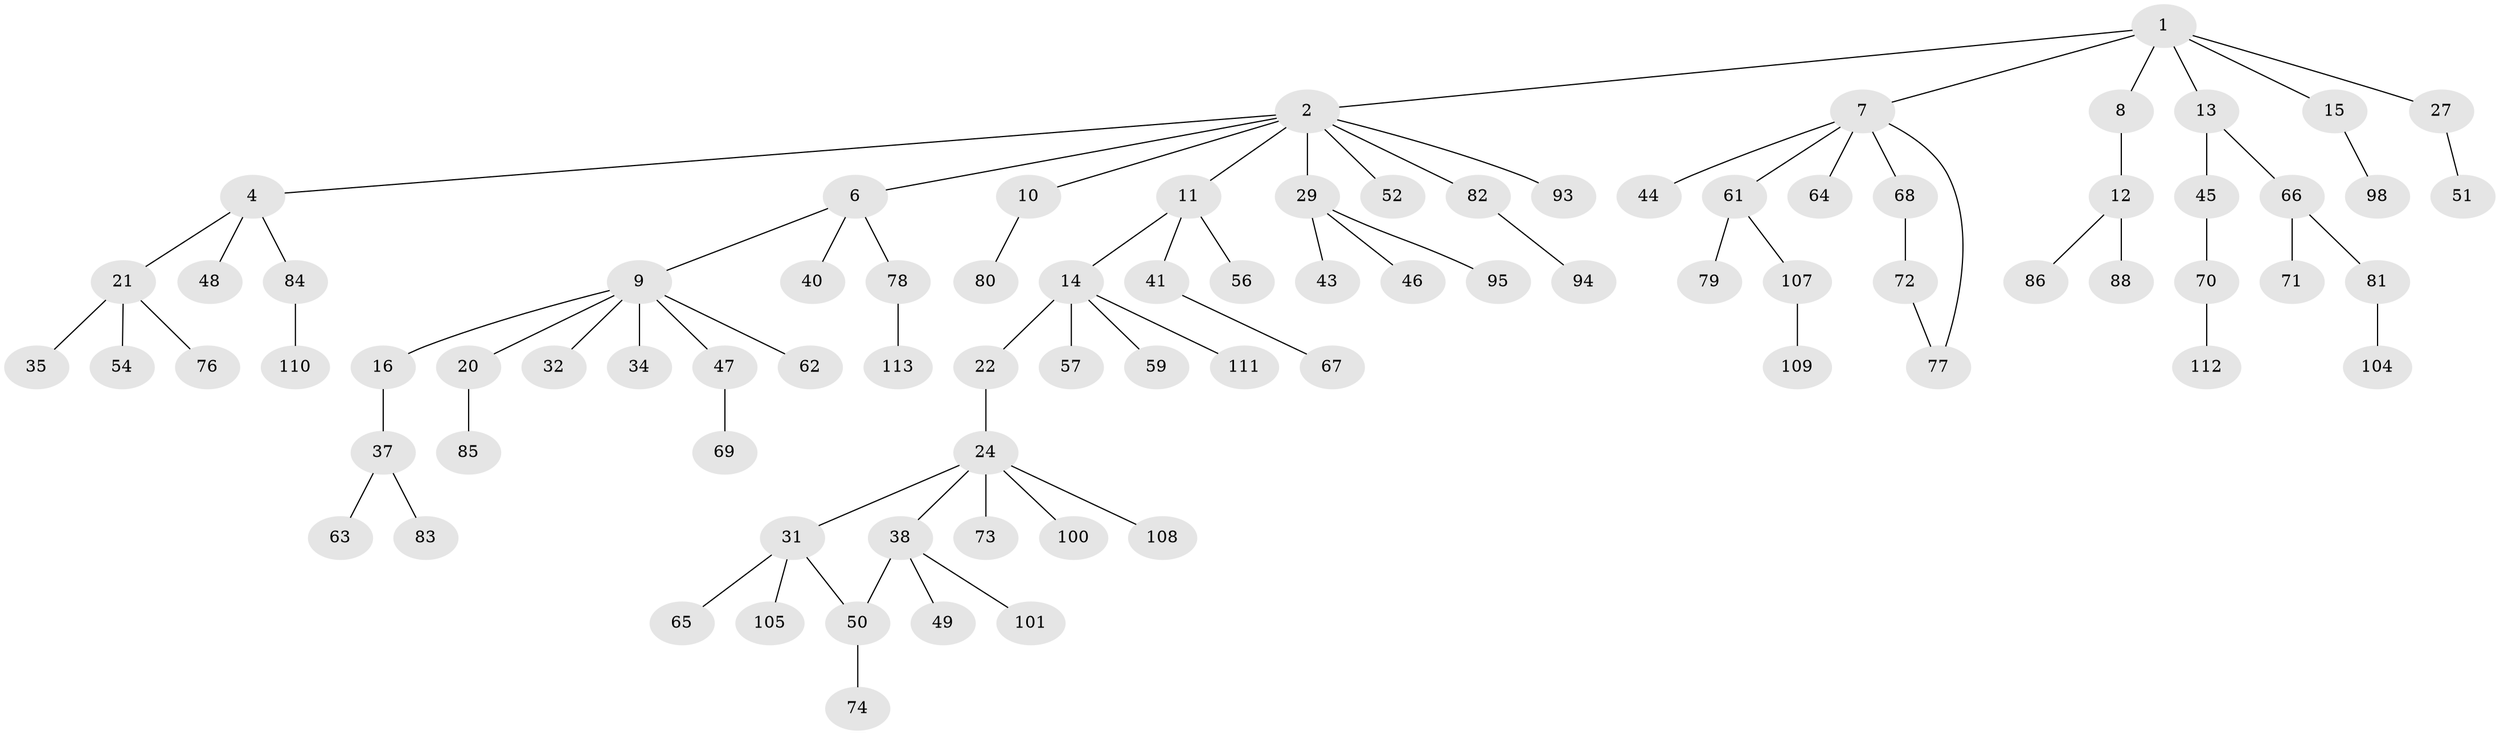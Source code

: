 // Generated by graph-tools (version 1.1) at 2025/51/02/27/25 19:51:40]
// undirected, 83 vertices, 84 edges
graph export_dot {
graph [start="1"]
  node [color=gray90,style=filled];
  1 [super="+5"];
  2 [super="+3"];
  4 [super="+17"];
  6 [super="+26"];
  7 [super="+33"];
  8;
  9 [super="+19"];
  10;
  11 [super="+18"];
  12 [super="+97"];
  13 [super="+55"];
  14 [super="+30"];
  15 [super="+25"];
  16 [super="+36"];
  20;
  21 [super="+23"];
  22;
  24 [super="+28"];
  27 [super="+99"];
  29 [super="+42"];
  31 [super="+39"];
  32;
  34;
  35;
  37 [super="+60"];
  38 [super="+102"];
  40;
  41;
  43 [super="+92"];
  44 [super="+96"];
  45;
  46 [super="+58"];
  47;
  48 [super="+75"];
  49;
  50 [super="+53"];
  51;
  52;
  54;
  56;
  57;
  59;
  61 [super="+103"];
  62;
  63;
  64;
  65;
  66 [super="+90"];
  67;
  68 [super="+89"];
  69;
  70 [super="+91"];
  71;
  72;
  73;
  74;
  76;
  77;
  78;
  79;
  80 [super="+106"];
  81 [super="+87"];
  82;
  83;
  84;
  85;
  86;
  88;
  93;
  94;
  95;
  98;
  100;
  101;
  104;
  105;
  107;
  108;
  109;
  110;
  111;
  112;
  113;
  1 -- 2;
  1 -- 7;
  1 -- 8;
  1 -- 27;
  1 -- 13;
  1 -- 15;
  2 -- 10;
  2 -- 11;
  2 -- 82;
  2 -- 93;
  2 -- 4;
  2 -- 52;
  2 -- 6;
  2 -- 29;
  4 -- 21;
  4 -- 48;
  4 -- 84;
  6 -- 9;
  6 -- 40;
  6 -- 78;
  7 -- 44;
  7 -- 61;
  7 -- 64;
  7 -- 68;
  7 -- 77;
  8 -- 12;
  9 -- 16;
  9 -- 34;
  9 -- 32;
  9 -- 20;
  9 -- 62;
  9 -- 47;
  10 -- 80;
  11 -- 14;
  11 -- 41;
  11 -- 56;
  12 -- 86;
  12 -- 88;
  13 -- 45;
  13 -- 66;
  14 -- 22;
  14 -- 57;
  14 -- 59;
  14 -- 111;
  15 -- 98;
  16 -- 37;
  20 -- 85;
  21 -- 35;
  21 -- 54;
  21 -- 76;
  22 -- 24;
  24 -- 108;
  24 -- 100;
  24 -- 38;
  24 -- 73;
  24 -- 31;
  27 -- 51;
  29 -- 43;
  29 -- 46;
  29 -- 95;
  31 -- 105;
  31 -- 65;
  31 -- 50;
  37 -- 63;
  37 -- 83;
  38 -- 49;
  38 -- 101;
  38 -- 50;
  41 -- 67;
  45 -- 70;
  47 -- 69;
  50 -- 74;
  61 -- 79;
  61 -- 107;
  66 -- 71;
  66 -- 81;
  68 -- 72;
  70 -- 112;
  72 -- 77;
  78 -- 113;
  81 -- 104;
  82 -- 94;
  84 -- 110;
  107 -- 109;
}
